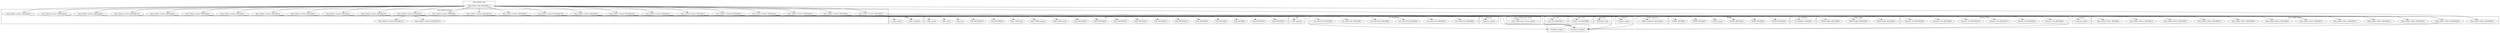 digraph {
graph [overlap=false]
subgraph cluster_aliased {
	label="aliased";
	"aliased::import";
}
subgraph cluster_Data_DPath_Filters {
	label="Data::DPath::Filters";
	"Data::DPath::Filters::BEGIN@15";
	"Data::DPath::Filters::BEGIN@32";
	"Data::DPath::Filters::BEGIN@11";
	"Data::DPath::Filters::BEGIN@13";
	"Data::DPath::Filters::BEGIN@64";
	"Data::DPath::Filters::BEGIN@50";
	"Data::DPath::Filters::BEGIN@10";
	"Data::DPath::Filters::BEGIN@57";
	"Data::DPath::Filters::BEGIN@14";
	"Data::DPath::Filters::BEGIN@204";
	"Data::DPath::Filters::BEGIN@2";
	"Data::DPath::Filters::BEGIN@33";
}
subgraph cluster_List_Util {
	label="List::Util";
	"List::Util::BEGIN@11";
}
subgraph cluster_Data_DPath_Context {
	label="Data::DPath::Context";
	"Data::DPath::Context::BEGIN@10";
	"Data::DPath::Context::BEGIN@23";
	"Data::DPath::Context::BEGIN@11";
	"Data::DPath::Context::BEGIN@16";
	"Data::DPath::Context::BEGIN@223";
	"Data::DPath::Context::BEGIN@102";
	"Data::DPath::Context::BEGIN@57";
	"Data::DPath::Context::BEGIN@159";
	"Data::DPath::Context::BEGIN@17";
	"Data::DPath::Context::BEGIN@305";
	"Data::DPath::Context::BEGIN@14";
	"Data::DPath::Context::BEGIN@15.4";
	"Data::DPath::Context::BEGIN@222";
	"Data::DPath::Context::BEGIN@2";
	"Data::DPath::Context::BEGIN@16.5";
	"Data::DPath::Context::BEGIN@281";
	"Data::DPath::Context::BEGIN@22";
	"Data::DPath::Context::BEGIN@424";
	"Data::DPath::Context::BEGIN@19";
	"Data::DPath::Context::BEGIN@425";
	"Data::DPath::Context::BEGIN@20";
	"Data::DPath::Context::BEGIN@64";
	"Data::DPath::Context::BEGIN@15";
	"Data::DPath::Context::BEGIN@158";
	"Data::DPath::Context::BEGIN@29";
	"Data::DPath::Context::BEGIN@18";
	"Data::DPath::Context::BEGIN@13";
}
subgraph cluster_Safe {
	label="Safe";
	"Safe::permit";
	"Safe::BEGIN@29";
	"Safe::BEGIN@28";
	"Safe::CORE:match";
	"Safe::CORE:regcomp";
	"Safe::CORE:pack";
	"Safe::BEGIN@36";
	"Safe::BEGIN@344";
	"Safe::BEGIN@46";
	"Safe::BEGIN@30";
	"Safe::BEGIN@3";
	"Safe::new";
	"Safe::BEGIN@4";
	"Safe::BEGIN@34";
	"Safe::BEGIN@337";
	"Safe::BEGIN@191";
	"Safe::BEGIN@35";
	"Safe::BEGIN@285";
	"Safe::share";
}
subgraph cluster_List_MoreUtils {
	label="List::MoreUtils";
	"List::MoreUtils::BEGIN@4";
	"List::MoreUtils::BEGIN@3";
	"List::MoreUtils::BEGIN@6";
	"List::MoreUtils::BEGIN@8";
	"List::MoreUtils::BEGIN@5";
	"List::MoreUtils::BEGIN@9";
}
subgraph cluster_Class_XSAccessor_Array {
	label="Class::XSAccessor::Array";
	"Class::XSAccessor::Array::import";
}
subgraph cluster_warnings {
	label="warnings";
	"warnings::unimport";
	"warnings::import";
}
subgraph cluster_Data_DPath_Path {
	label="Data::DPath::Path";
	"Data::DPath::Path::BEGIN@1.2";
}
subgraph cluster_strict {
	label="strict";
	"strict::import";
	"strict::unimport";
}
subgraph cluster_Scalar_Util {
	label="Scalar::Util";
	"Scalar::Util::BEGIN@9";
}
subgraph cluster_POSIX_SigAction {
	label="POSIX::SigAction";
	"POSIX::SigAction::BEGIN@52";
}
subgraph cluster_XSLoader {
	label="XSLoader";
	"XSLoader::load";
}
subgraph cluster_POSIX {
	label="POSIX";
	"POSIX::BEGIN@39";
	"POSIX::BEGIN@2";
	"POSIX::BEGIN@13";
	"POSIX::import";
	"POSIX::BEGIN@9";
	"POSIX::BEGIN@3";
}
subgraph cluster_Iterator_Util {
	label="Iterator::Util";
	"Iterator::Util::BEGIN@20";
	"Iterator::Util::BEGIN@21";
	"Iterator::Util::BEGIN@373";
	"Iterator::Util::BEGIN@370";
	"Iterator::Util::BEGIN@28";
	"Iterator::Util::BEGIN@284";
}
subgraph cluster_Tie_StdHash {
	label="Tie::StdHash";
	"Tie::StdHash::TIEHASH";
}
subgraph cluster_POSIX_SigRt {
	label="POSIX::SigRt";
	"POSIX::SigRt::BEGIN@58";
	"POSIX::SigRt::BEGIN@56";
	"POSIX::SigRt::BEGIN@60";
}
subgraph cluster_constant {
	label="constant";
	"constant::import";
}
subgraph cluster_Exporter {
	label="Exporter";
	"Exporter::import";
}
subgraph cluster_utf8 {
	label="utf8";
	"utf8::upgrade";
}
"Data::DPath::Path::BEGIN@1.2" -> "Data::DPath::Context::BEGIN@10";
"Data::DPath::Context::BEGIN@19" -> "Iterator::Util::BEGIN@373";
"Data::DPath::Context::BEGIN@16" -> "List::MoreUtils::BEGIN@8";
"Data::DPath::Context::BEGIN@22" -> "Tie::StdHash::TIEHASH";
"Data::DPath::Path::BEGIN@1.2" -> "Data::DPath::Context::BEGIN@23";
"Data::DPath::Context::BEGIN@19" -> "Iterator::Util::BEGIN@284";
"Data::DPath::Path::BEGIN@1.2" -> "Data::DPath::Context::BEGIN@11";
"Data::DPath::Context::BEGIN@18" -> "Data::DPath::Filters::BEGIN@64";
"Data::DPath::Path::BEGIN@1.2" -> "Data::DPath::Context::BEGIN@223";
"Data::DPath::Context::BEGIN@16" -> "List::MoreUtils::BEGIN@4";
"Data::DPath::Path::BEGIN@1.2" -> "Data::DPath::Context::BEGIN@57";
"Data::DPath::Path::BEGIN@1.2" -> "Data::DPath::Context::BEGIN@305";
"Data::DPath::Path::BEGIN@1.2" -> "Data::DPath::Context::BEGIN@14";
"Data::DPath::Context::BEGIN@19" -> "Iterator::Util::BEGIN@370";
"Data::DPath::Path::BEGIN@1.2" -> "Data::DPath::Context::BEGIN@281";
"Data::DPath::Path::BEGIN@1.2" -> "Data::DPath::Context::BEGIN@425";
"Data::DPath::Context::BEGIN@23" -> "Safe::BEGIN@30";
"Data::DPath::Context::BEGIN@18" -> "Data::DPath::Filters::BEGIN@10";
"Data::DPath::Context::BEGIN@223" -> "warnings::unimport";
"Data::DPath::Context::BEGIN@102" -> "warnings::unimport";
"Data::DPath::Context::BEGIN@159" -> "warnings::unimport";
"Data::DPath::Context::BEGIN@305" -> "warnings::unimport";
"Data::DPath::Filters::BEGIN@204" -> "warnings::unimport";
"Data::DPath::Context::BEGIN@281" -> "warnings::unimport";
"Data::DPath::Context::BEGIN@425" -> "warnings::unimport";
"Data::DPath::Path::BEGIN@1.2" -> "Data::DPath::Context::BEGIN@158";
"Data::DPath::Context::BEGIN@20" -> "Exporter::import";
"Data::DPath::Context::BEGIN@13" -> "Exporter::import";
"Data::DPath::Context::BEGIN@16" -> "Exporter::import";
"Data::DPath::Context::BEGIN@17" -> "Exporter::import";
"Data::DPath::Context::BEGIN@19" -> "Exporter::import";
"Data::DPath::Path::BEGIN@1.2" -> "Data::DPath::Context::BEGIN@29";
"Data::DPath::Path::BEGIN@1.2" -> "Data::DPath::Context::BEGIN@13";
"Data::DPath::Context::BEGIN@64" -> "constant::import";
"Data::DPath::Context::BEGIN@18" -> "Data::DPath::Filters::BEGIN@11";
"Data::DPath::Context::BEGIN@424" -> "strict::unimport";
"Data::DPath::Context::BEGIN@158" -> "strict::unimport";
"Data::DPath::Context::BEGIN@222" -> "strict::unimport";
"Data::DPath::Context::BEGIN@15" -> "aliased::import";
"Data::DPath::Context::BEGIN@14" -> "aliased::import";
"Data::DPath::Path::BEGIN@1.2" -> "Data::DPath::Context::BEGIN@16";
"Data::DPath::Context::BEGIN@23" -> "Safe::BEGIN@29";
"Data::DPath::Context::BEGIN@19" -> "Iterator::Util::BEGIN@20";
"Data::DPath::Context::BEGIN@23" -> "Safe::BEGIN@28";
"Data::DPath::Path::BEGIN@1.2" -> "Data::DPath::Context::BEGIN@102";
"Data::DPath::Context::BEGIN@18" -> "Data::DPath::Filters::BEGIN@57";
"Data::DPath::Path::BEGIN@1.2" -> "Data::DPath::Context::BEGIN@17";
"Data::DPath::Path::BEGIN@1.2" -> "Data::DPath::Context::BEGIN@2";
"Data::DPath::Path::BEGIN@1.2" -> "Data::DPath::Context::BEGIN@222";
"Data::DPath::Context::BEGIN@23" -> "Safe::BEGIN@344";
"Data::DPath::Context::BEGIN@17" -> "List::Util::BEGIN@11";
"Data::DPath::Path::BEGIN@1.2" -> "Data::DPath::Context::BEGIN@19";
"Data::DPath::Context::BEGIN@57" -> "Class::XSAccessor::Array::import";
"Data::DPath::Context::BEGIN@23" -> "Safe::BEGIN@3";
"Data::DPath::Context::BEGIN@23" -> "Safe::BEGIN@4";
"Data::DPath::Context::BEGIN@11" -> "warnings::import";
"Data::DPath::Context::BEGIN@23" -> "utf8::upgrade";
"Data::DPath::Path::BEGIN@1.2" -> "Data::DPath::Context::BEGIN@64";
"Data::DPath::Path::BEGIN@1.2" -> "Data::DPath::Context::BEGIN@18";
"Data::DPath::Context::BEGIN@18" -> "Data::DPath::Filters::BEGIN@2";
"Data::DPath::Context::BEGIN@23" -> "Safe::BEGIN@285";
"Data::DPath::Context::BEGIN@16" -> "List::MoreUtils::BEGIN@6";
"Data::DPath::Context::BEGIN@29" -> "Safe::permit";
"Data::DPath::Context::BEGIN@22" -> "POSIX::BEGIN@3";
"Data::DPath::Context::BEGIN@22" -> "POSIX::BEGIN@2";
"Data::DPath::Context::BEGIN@23" -> "Safe::BEGIN@36";
"Data::DPath::Context::BEGIN@23" -> "Safe::BEGIN@46";
"Data::DPath::Path::BEGIN@1.2" -> "Data::DPath::Context::BEGIN@424";
"Data::DPath::Context::BEGIN@19" -> "Iterator::Util::BEGIN@21";
"Data::DPath::Context::BEGIN@18" -> "Data::DPath::Filters::BEGIN@13";
"Data::DPath::Context::BEGIN@22" -> "POSIX::import";
"Data::DPath::Context::BEGIN@22" -> "POSIX::BEGIN@9";
"Data::DPath::Context::BEGIN@18" -> "Data::DPath::Filters::BEGIN@50";
"Data::DPath::Path::BEGIN@1.2" -> "Data::DPath::Context::BEGIN@20";
"Data::DPath::Context::BEGIN@22" -> "POSIX::SigRt::BEGIN@58";
"Data::DPath::Context::BEGIN@22" -> "POSIX::SigAction::BEGIN@52";
"Data::DPath::Context::BEGIN@23" -> "Safe::BEGIN@35";
"Data::DPath::Context::BEGIN@22" -> "POSIX::BEGIN@13";
"Data::DPath::Context::BEGIN@16" -> "List::MoreUtils::BEGIN@5";
"Data::DPath::Context::BEGIN@17" -> "Scalar::Util::BEGIN@9";
"Data::DPath::Context::BEGIN@18" -> "Data::DPath::Filters::BEGIN@32";
"Data::DPath::Context::BEGIN@22" -> "POSIX::BEGIN@39";
"Data::DPath::Context::BEGIN@23" -> "Safe::CORE:match";
"Data::DPath::Path::BEGIN@1.2" -> "Data::DPath::Context::BEGIN@159";
"Data::DPath::Context::BEGIN@18" -> "Data::DPath::Filters::BEGIN@14";
"Data::DPath::Context::BEGIN@23" -> "Safe::CORE:regcomp";
"Data::DPath::Context::BEGIN@22" -> "POSIX::SigRt::BEGIN@60";
"Data::DPath::Context::BEGIN@19" -> "Data::DPath::Context::BEGIN@15.4";
"Data::DPath::Context::BEGIN@23" -> "Safe::CORE:pack";
"Data::DPath::Path::BEGIN@1.2" -> "Data::DPath::Filters::BEGIN@204";
"Data::DPath::Context::BEGIN@19" -> "Data::DPath::Context::BEGIN@16.5";
"Data::DPath::Context::BEGIN@16" -> "List::MoreUtils::BEGIN@9";
"Data::DPath::Context::BEGIN@17" -> "XSLoader::load";
"Data::DPath::Context::BEGIN@22" -> "XSLoader::load";
"Data::DPath::Path::BEGIN@1.2" -> "Data::DPath::Context::BEGIN@22";
"Data::DPath::Path::BEGIN@1.2" -> "Data::DPath::Filters::BEGIN@33";
"Data::DPath::Context::BEGIN@22" -> "POSIX::SigRt::BEGIN@56";
"Data::DPath::Context::BEGIN@18" -> "Data::DPath::Filters::BEGIN@15";
"Data::DPath::Context::BEGIN@19" -> "Iterator::Util::BEGIN@28";
"Data::DPath::Context::BEGIN@29" -> "Safe::new";
"Data::DPath::Context::BEGIN@23" -> "Safe::BEGIN@34";
"Data::DPath::Context::BEGIN@23" -> "Safe::BEGIN@337";
"Data::DPath::Path::BEGIN@1.2" -> "Data::DPath::Context::BEGIN@15";
"Data::DPath::Context::BEGIN@23" -> "Safe::BEGIN@191";
"Data::DPath::Context::BEGIN@16" -> "List::MoreUtils::BEGIN@3";
"Data::DPath::Context::BEGIN@10" -> "strict::import";
"Data::DPath::Context::BEGIN@29" -> "Safe::share";
}
